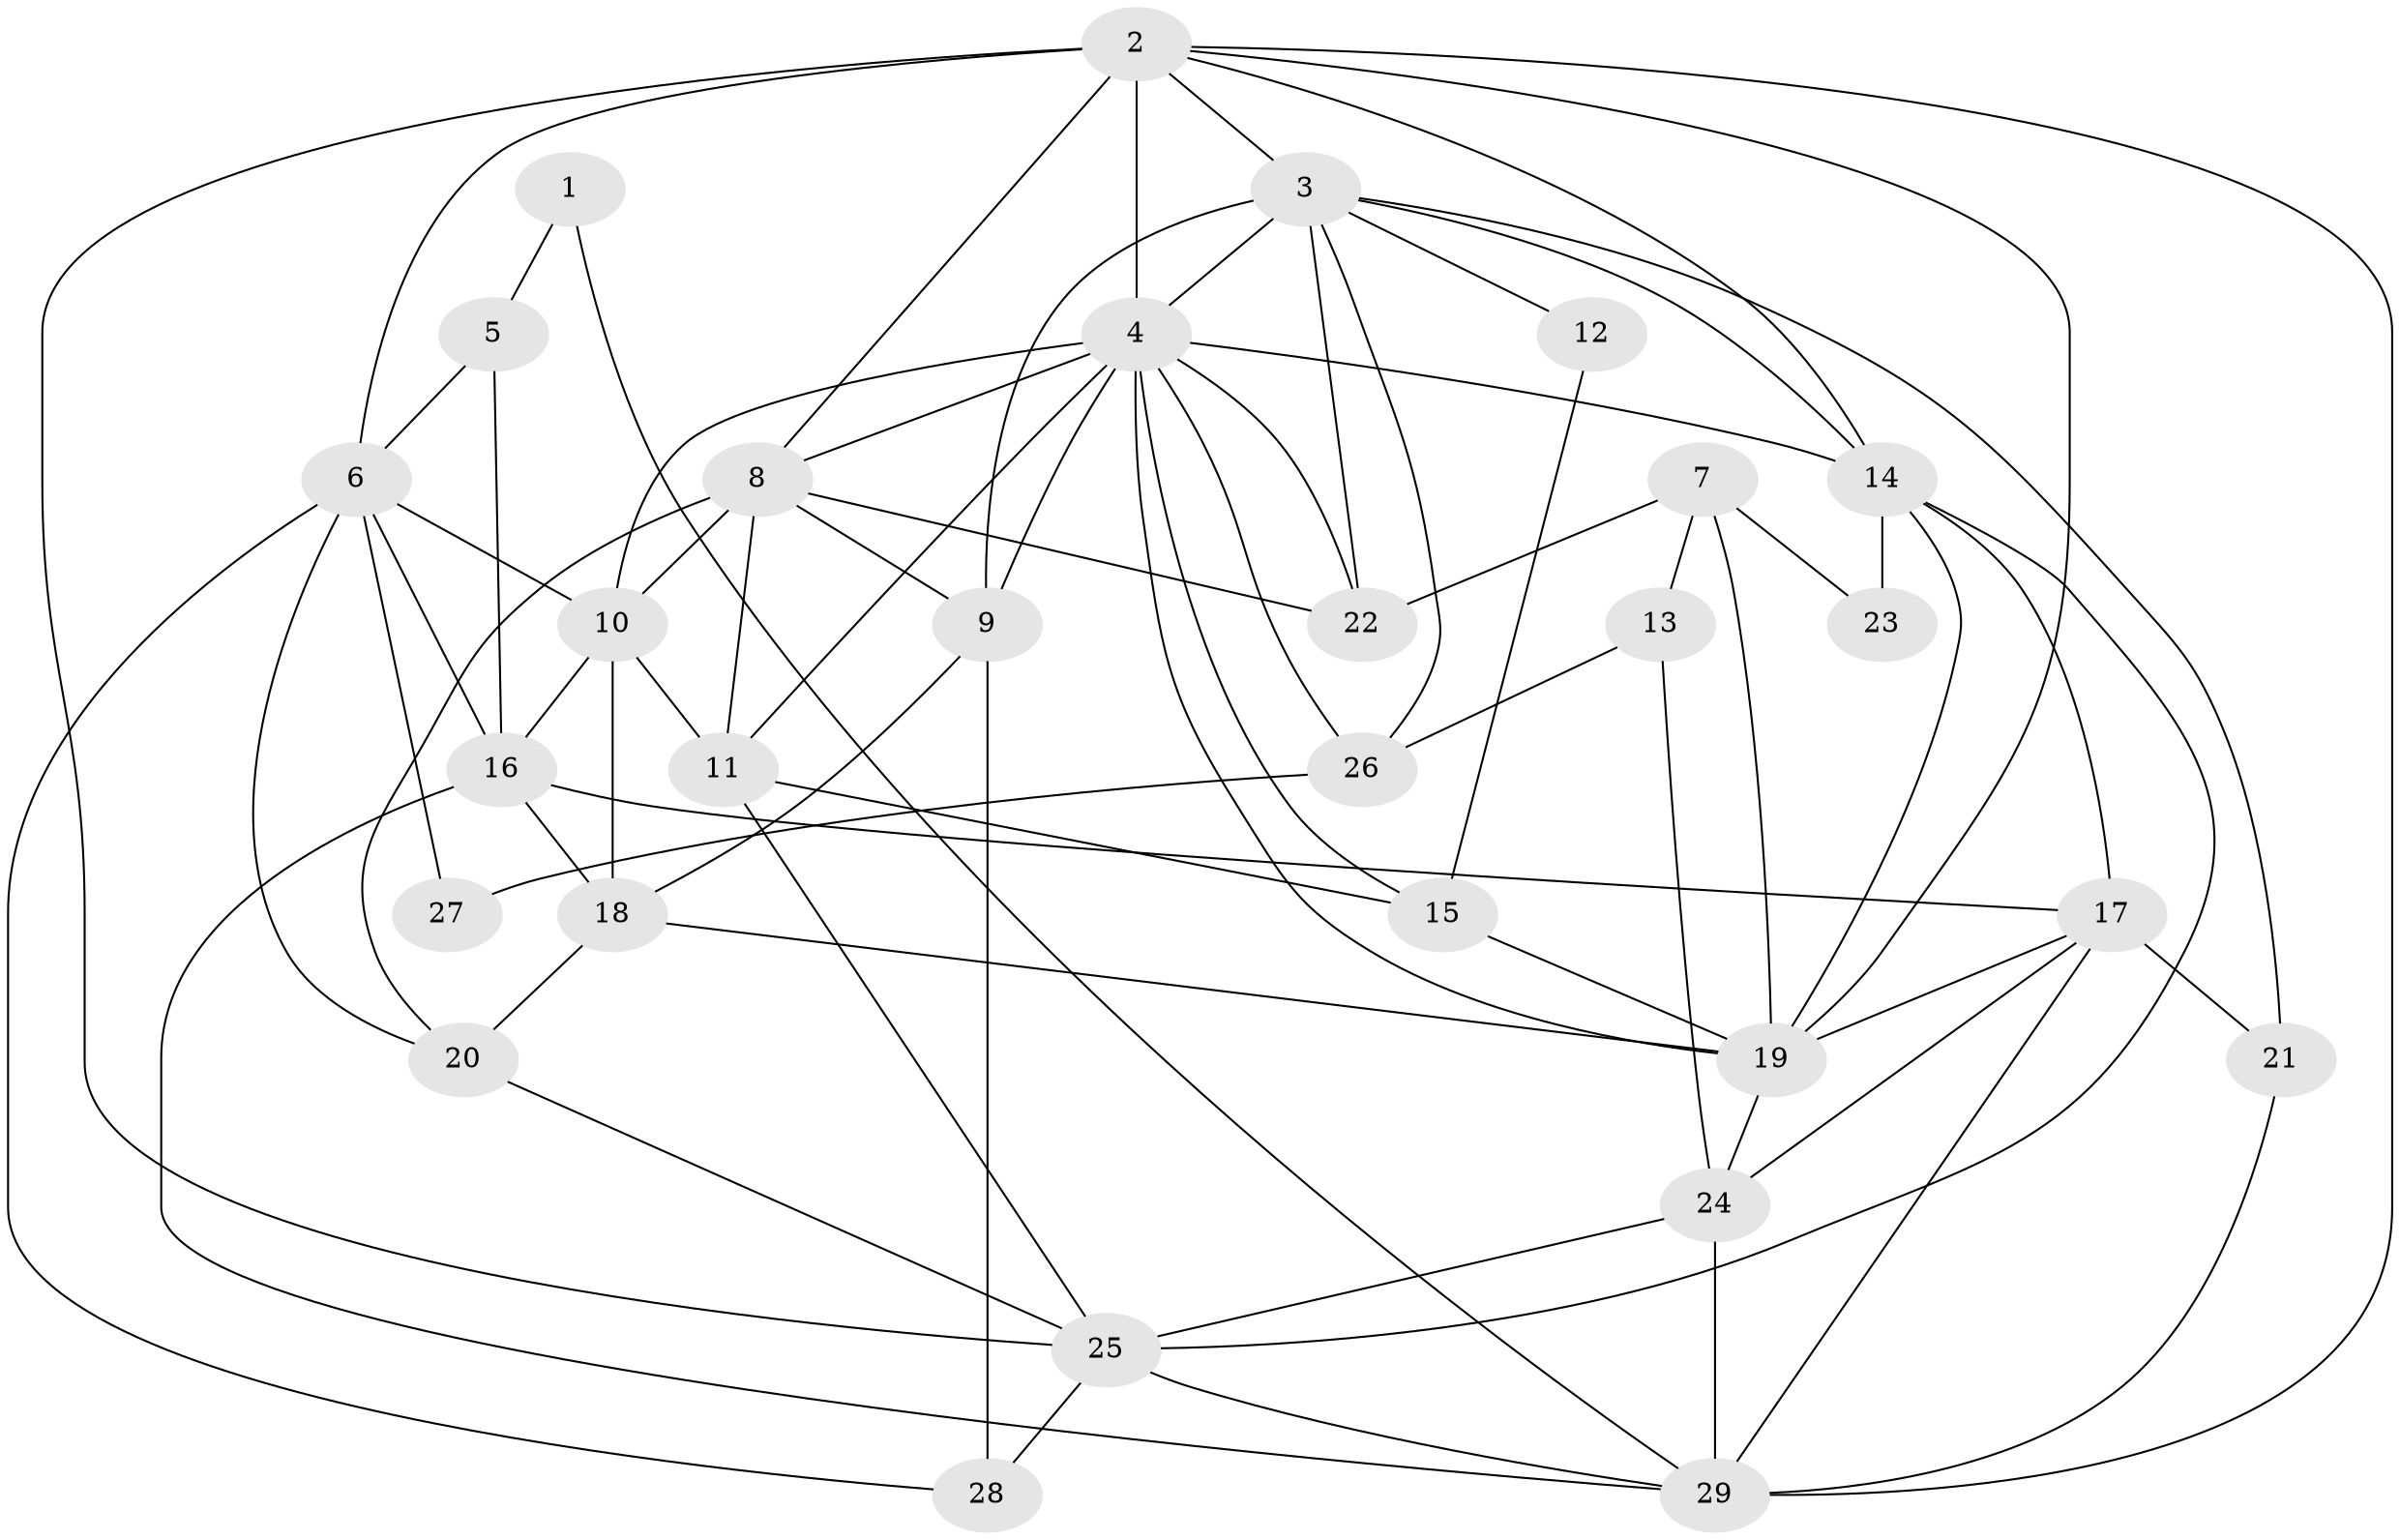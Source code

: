 // original degree distribution, {2: 0.14035087719298245, 4: 0.3333333333333333, 6: 0.05263157894736842, 3: 0.22807017543859648, 8: 0.017543859649122806, 5: 0.17543859649122806, 7: 0.05263157894736842}
// Generated by graph-tools (version 1.1) at 2025/36/03/09/25 02:36:24]
// undirected, 29 vertices, 74 edges
graph export_dot {
graph [start="1"]
  node [color=gray90,style=filled];
  1;
  2;
  3;
  4;
  5;
  6;
  7;
  8;
  9;
  10;
  11;
  12;
  13;
  14;
  15;
  16;
  17;
  18;
  19;
  20;
  21;
  22;
  23;
  24;
  25;
  26;
  27;
  28;
  29;
  1 -- 5 [weight=1.0];
  1 -- 29 [weight=1.0];
  2 -- 3 [weight=1.0];
  2 -- 4 [weight=1.0];
  2 -- 6 [weight=2.0];
  2 -- 8 [weight=1.0];
  2 -- 14 [weight=1.0];
  2 -- 19 [weight=1.0];
  2 -- 25 [weight=1.0];
  2 -- 29 [weight=1.0];
  3 -- 4 [weight=2.0];
  3 -- 9 [weight=2.0];
  3 -- 12 [weight=1.0];
  3 -- 14 [weight=1.0];
  3 -- 21 [weight=1.0];
  3 -- 22 [weight=1.0];
  3 -- 26 [weight=1.0];
  4 -- 8 [weight=1.0];
  4 -- 9 [weight=1.0];
  4 -- 10 [weight=2.0];
  4 -- 11 [weight=1.0];
  4 -- 14 [weight=1.0];
  4 -- 15 [weight=1.0];
  4 -- 19 [weight=1.0];
  4 -- 22 [weight=1.0];
  4 -- 26 [weight=1.0];
  5 -- 6 [weight=1.0];
  5 -- 16 [weight=1.0];
  6 -- 10 [weight=1.0];
  6 -- 16 [weight=1.0];
  6 -- 20 [weight=1.0];
  6 -- 27 [weight=1.0];
  6 -- 28 [weight=1.0];
  7 -- 13 [weight=1.0];
  7 -- 19 [weight=1.0];
  7 -- 22 [weight=1.0];
  7 -- 23 [weight=1.0];
  8 -- 9 [weight=1.0];
  8 -- 10 [weight=1.0];
  8 -- 11 [weight=1.0];
  8 -- 20 [weight=1.0];
  8 -- 22 [weight=1.0];
  9 -- 18 [weight=1.0];
  9 -- 28 [weight=2.0];
  10 -- 11 [weight=1.0];
  10 -- 16 [weight=2.0];
  10 -- 18 [weight=1.0];
  11 -- 15 [weight=1.0];
  11 -- 25 [weight=1.0];
  12 -- 15 [weight=1.0];
  13 -- 24 [weight=1.0];
  13 -- 26 [weight=1.0];
  14 -- 17 [weight=1.0];
  14 -- 19 [weight=1.0];
  14 -- 23 [weight=1.0];
  14 -- 25 [weight=1.0];
  15 -- 19 [weight=1.0];
  16 -- 17 [weight=2.0];
  16 -- 18 [weight=1.0];
  16 -- 29 [weight=1.0];
  17 -- 19 [weight=2.0];
  17 -- 21 [weight=1.0];
  17 -- 24 [weight=1.0];
  17 -- 29 [weight=1.0];
  18 -- 19 [weight=1.0];
  18 -- 20 [weight=1.0];
  19 -- 24 [weight=1.0];
  20 -- 25 [weight=1.0];
  21 -- 29 [weight=1.0];
  24 -- 25 [weight=1.0];
  24 -- 29 [weight=1.0];
  25 -- 28 [weight=1.0];
  25 -- 29 [weight=1.0];
  26 -- 27 [weight=1.0];
}
